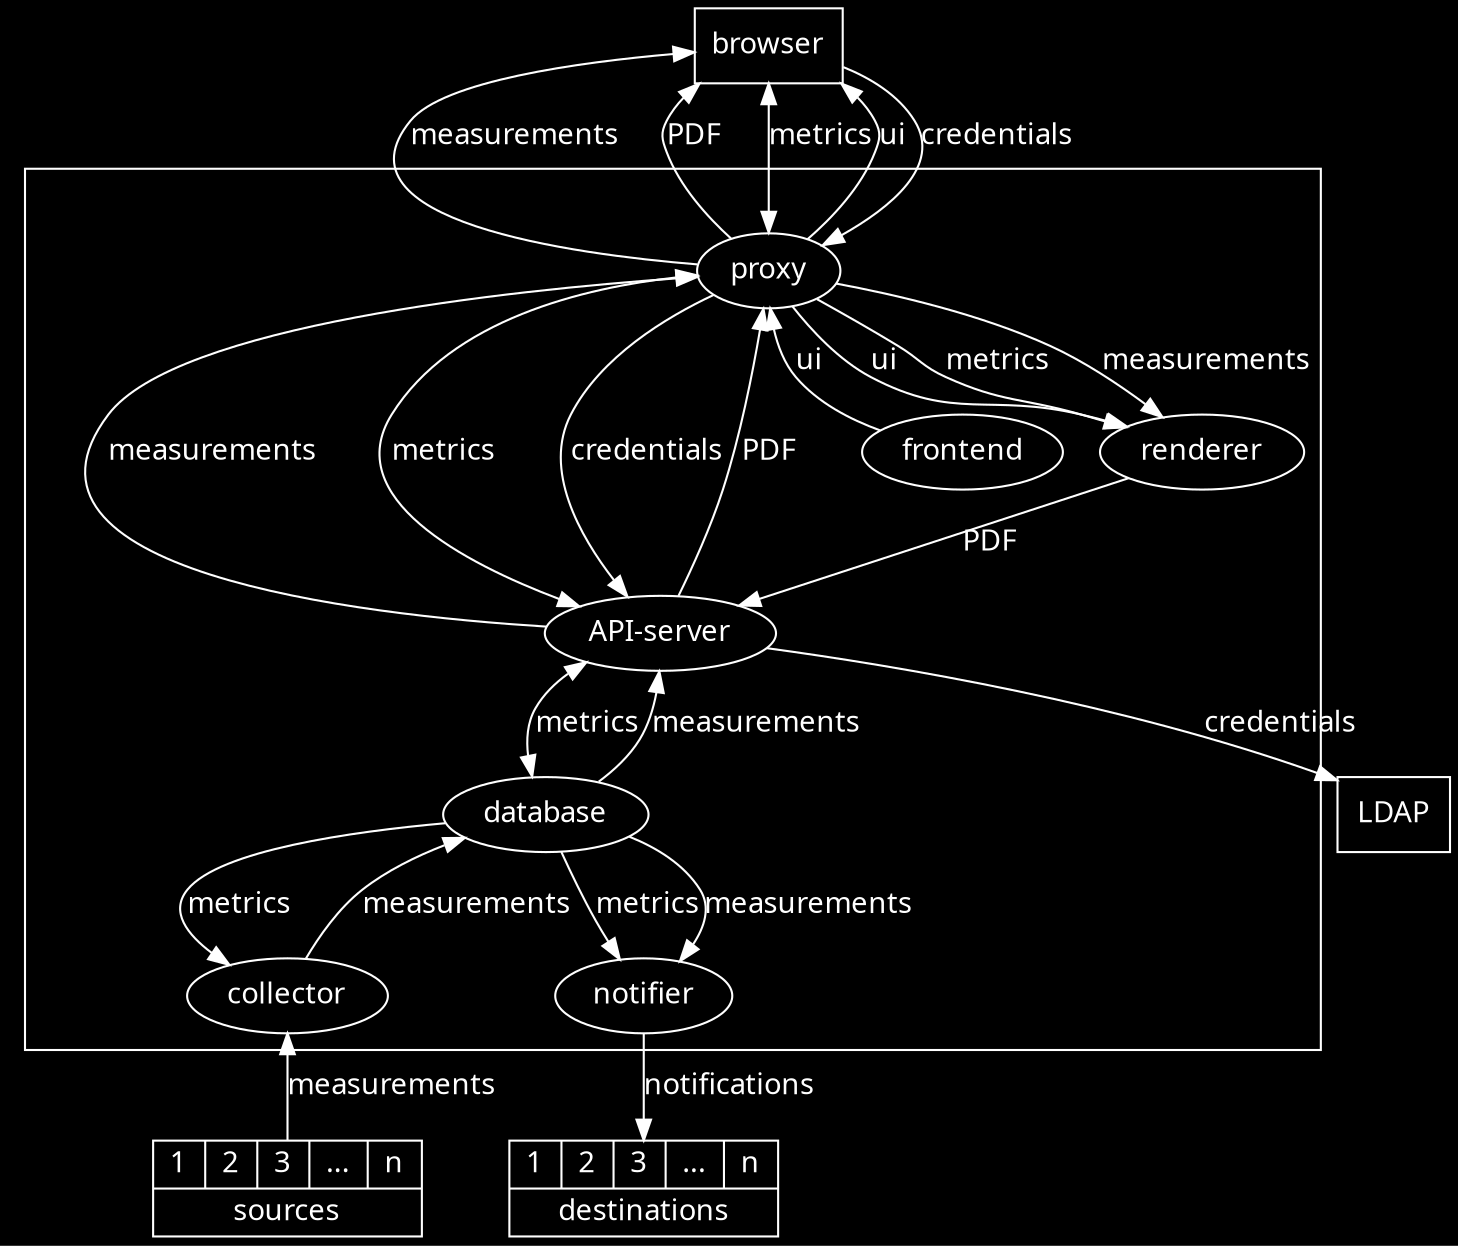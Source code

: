 digraph {
  graph [bgcolor=transparant, fontname="SFMono-Regular"]
  node [color=white, fontcolor=white, fontname="SFMono-Regular"]
  edge [color=white, fontcolor=white, fontname="SFMono-Regular"]
  browser [shape=rectangle]
  ldap [shape=rectangle, label="LDAP"]
  subgraph cluster_qt {
    rank="min"
    label="Quality-time"
    color=white
    api_server [label="API-server"]
    proxy -> frontend [label=ui, dir="back"]
    proxy -> api_server [label=measurements, dir="back"]
    proxy -> api_server [label=metrics, dir="both"]
    proxy -> api_server [label=credentials]
    proxy -> api_server [label=PDF, dir="back"]
    proxy -> renderer [label=ui]
    proxy -> renderer [label=metrics]
    proxy -> renderer [label=measurements]
    api_server -> database [label=metrics, dir="both"]
    api_server -> database [label=measurements, dir="back"]
    database -> collector [label=metrics]
    database -> collector [label=measurements, dir="back"]
    database -> notifier [label=metrics]
    database -> notifier [label=measurements]
    renderer -> api_server [label=PDF]
  }
  browser -> proxy [label=measurements, dir="back"]
  browser -> proxy [label=PDF, dir="back"]
  browser -> proxy [label=metrics, dir="both"]
  browser -> proxy [label=ui, dir="back"]
  browser -> proxy [label=credentials]
  collector -> source [label=measurements, dir="back"]
  notifier -> destination [label=notifications]
  api_server -> ldap [label=credentials]
  source [label="{{1|2|3|...|n}|sources}" shape=record]
  destination [label="{{1|2|3|...|n}|destinations}" shape=record]
}
